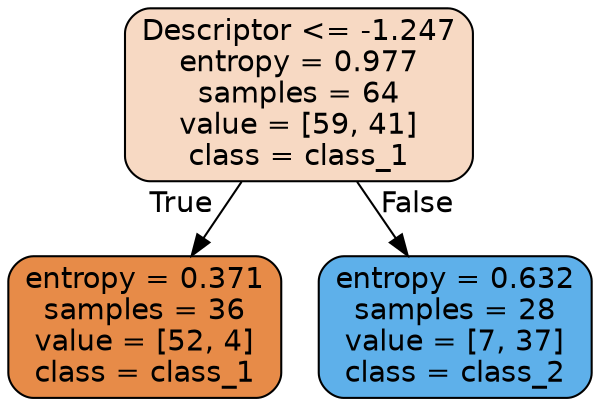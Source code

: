 digraph Tree {
node [shape=box, style="filled, rounded", color="black", fontname="helvetica"] ;
edge [fontname="helvetica"] ;
0 [label="Descriptor <= -1.247\nentropy = 0.977\nsamples = 64\nvalue = [59, 41]\nclass = class_1", fillcolor="#f7d9c3"] ;
1 [label="entropy = 0.371\nsamples = 36\nvalue = [52, 4]\nclass = class_1", fillcolor="#e78b48"] ;
0 -> 1 [labeldistance=2.5, labelangle=45, headlabel="True"] ;
2 [label="entropy = 0.632\nsamples = 28\nvalue = [7, 37]\nclass = class_2", fillcolor="#5eb0ea"] ;
0 -> 2 [labeldistance=2.5, labelangle=-45, headlabel="False"] ;
}